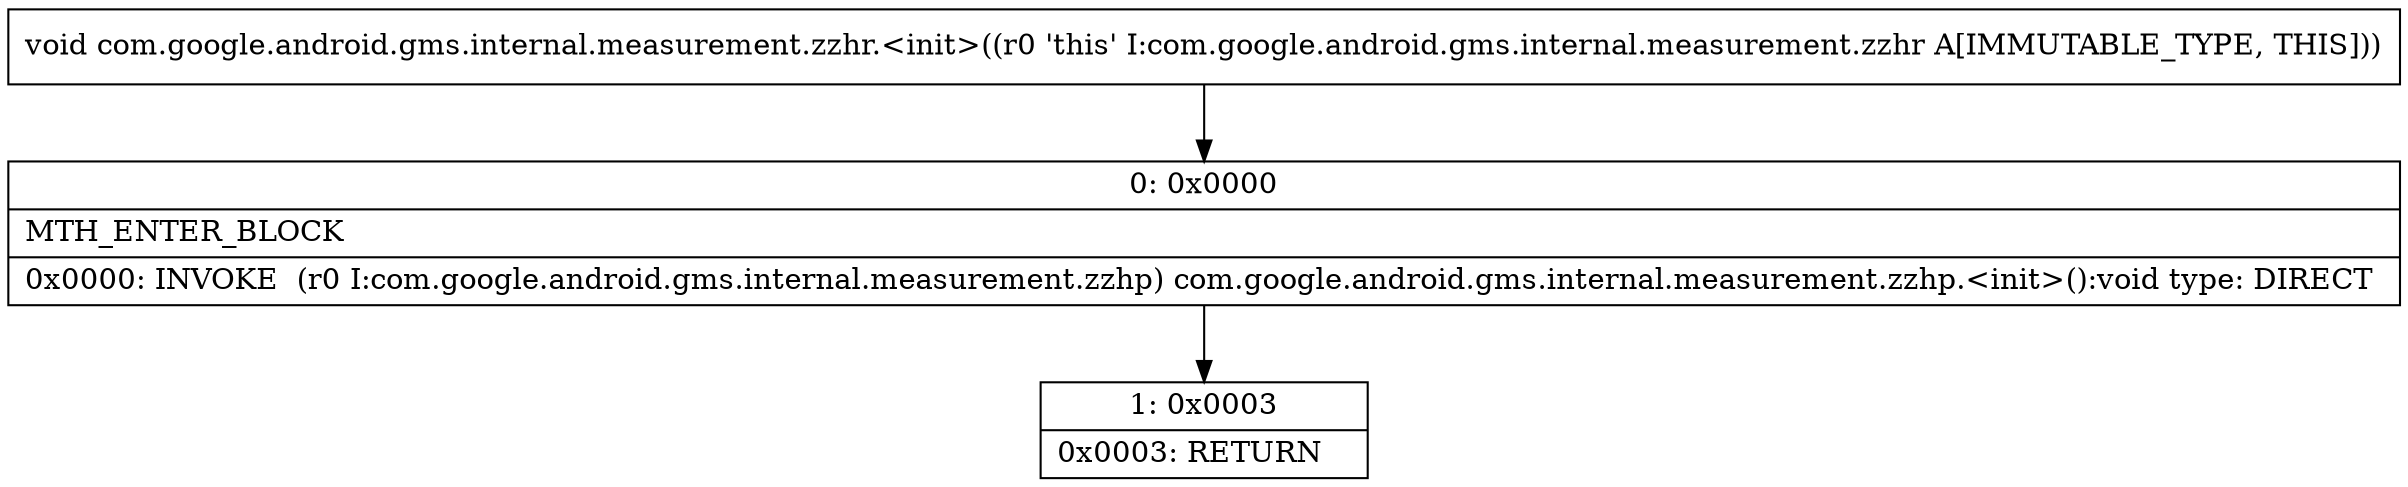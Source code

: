 digraph "CFG forcom.google.android.gms.internal.measurement.zzhr.\<init\>()V" {
Node_0 [shape=record,label="{0\:\ 0x0000|MTH_ENTER_BLOCK\l|0x0000: INVOKE  (r0 I:com.google.android.gms.internal.measurement.zzhp) com.google.android.gms.internal.measurement.zzhp.\<init\>():void type: DIRECT \l}"];
Node_1 [shape=record,label="{1\:\ 0x0003|0x0003: RETURN   \l}"];
MethodNode[shape=record,label="{void com.google.android.gms.internal.measurement.zzhr.\<init\>((r0 'this' I:com.google.android.gms.internal.measurement.zzhr A[IMMUTABLE_TYPE, THIS])) }"];
MethodNode -> Node_0;
Node_0 -> Node_1;
}

